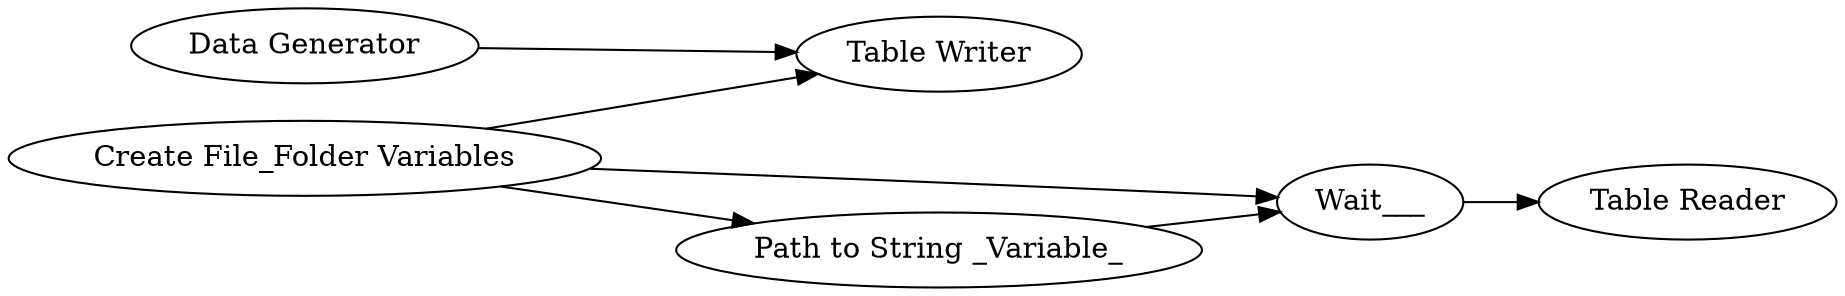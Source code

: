 digraph {
	4 -> 7
	1 -> 8
	2 -> 1
	2 -> 6
	2 -> 7
	6 -> 1
	1 [label=Wait___]
	7 [label="Table Writer"]
	4 [label="Data Generator"]
	6 [label="Path to String _Variable_"]
	8 [label="Table Reader"]
	2 [label="Create File_Folder Variables"]
	rankdir=LR
}
